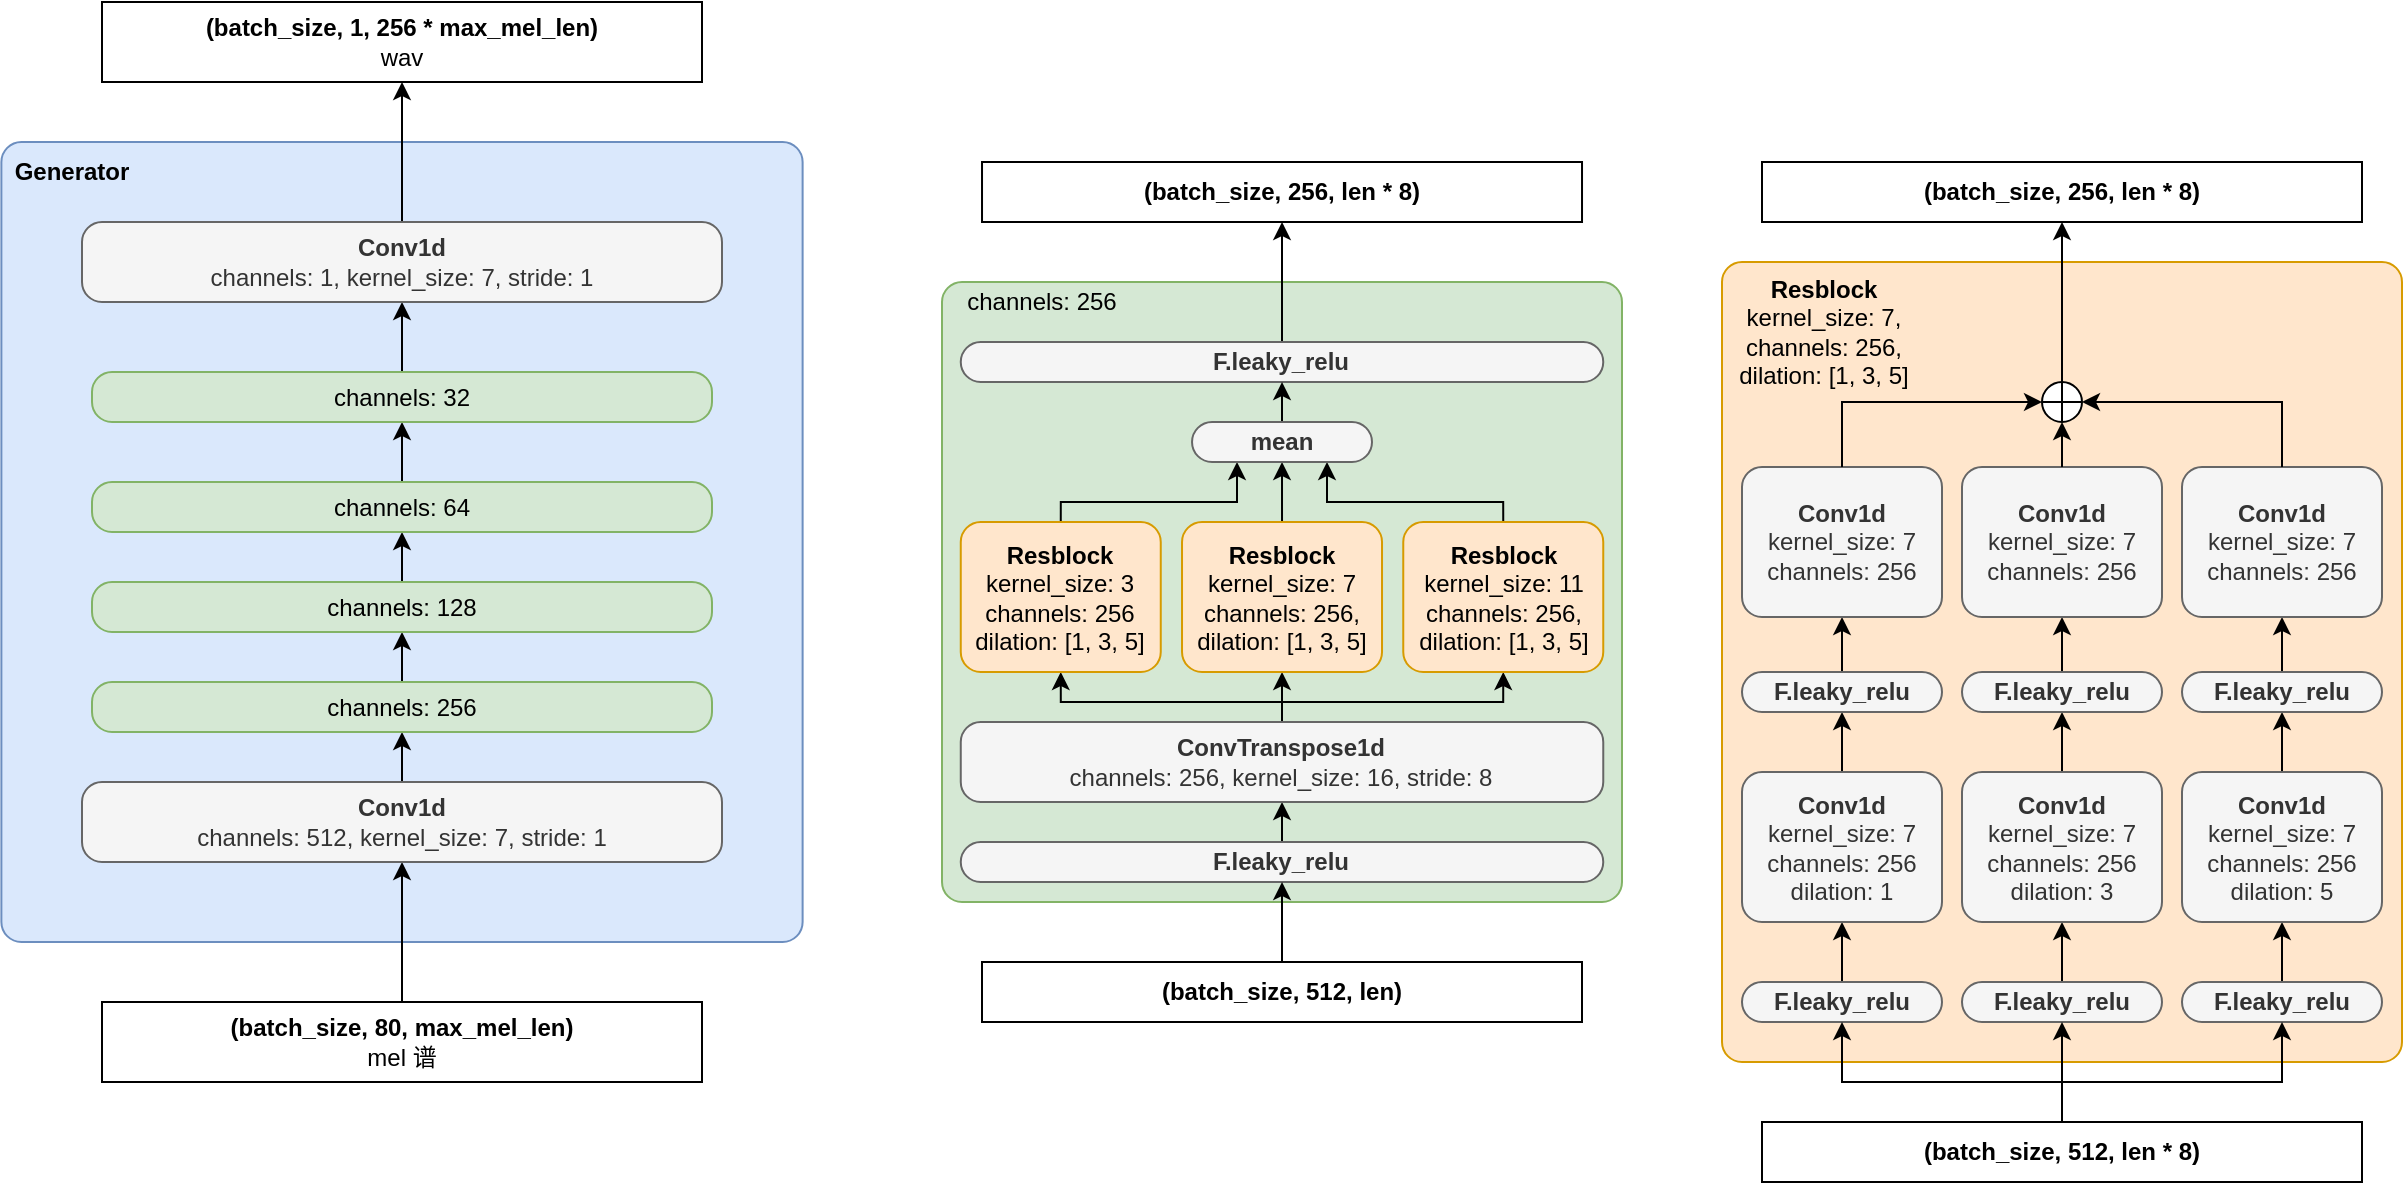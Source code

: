 <mxfile version="24.6.5" type="github">
  <diagram name="第 1 页" id="cuvwsVwukpWgb4PTMJuC">
    <mxGraphModel dx="1303" dy="669" grid="1" gridSize="10" guides="1" tooltips="1" connect="1" arrows="1" fold="1" page="1" pageScale="1" pageWidth="1000" pageHeight="1000" math="0" shadow="0">
      <root>
        <mxCell id="0" />
        <mxCell id="1" parent="0" />
        <mxCell id="YB1EWLDY21SukuN49drD-2" value="" style="rounded=1;whiteSpace=wrap;html=1;fillColor=#dae8fc;strokeColor=#6c8ebf;movable=1;resizable=1;rotatable=1;deletable=1;editable=1;locked=0;connectable=1;shape=label;double=1;arcSize=20;align=center;verticalAlign=middle;fontFamily=Helvetica;fontSize=12;absoluteArcSize=1;" vertex="1" parent="1">
          <mxGeometry x="69.69" y="150" width="400.62" height="400" as="geometry" />
        </mxCell>
        <mxCell id="YB1EWLDY21SukuN49drD-43" style="edgeStyle=orthogonalEdgeStyle;rounded=0;orthogonalLoop=1;jettySize=auto;html=1;exitX=0.5;exitY=0;exitDx=0;exitDy=0;" edge="1" parent="1" source="YB1EWLDY21SukuN49drD-1" target="YB1EWLDY21SukuN49drD-3">
          <mxGeometry relative="1" as="geometry" />
        </mxCell>
        <mxCell id="YB1EWLDY21SukuN49drD-1" value="&lt;div&gt;&lt;b style=&quot;background-color: initial;&quot;&gt;(batch_size,&amp;nbsp;&lt;/b&gt;&lt;b style=&quot;background-color: initial;&quot;&gt;80,&amp;nbsp;&lt;/b&gt;&lt;b style=&quot;background-color: initial;&quot;&gt;max_mel_len)&lt;/b&gt;&lt;br&gt;&lt;/div&gt;&lt;div&gt;mel 谱&lt;/div&gt;" style="shape=label;whiteSpace=wrap;html=1;fixedSize=1;rounded=0;" vertex="1" parent="1">
          <mxGeometry x="120" y="580" width="300" height="40" as="geometry" />
        </mxCell>
        <mxCell id="YB1EWLDY21SukuN49drD-44" style="edgeStyle=orthogonalEdgeStyle;rounded=0;orthogonalLoop=1;jettySize=auto;html=1;exitX=0.5;exitY=0;exitDx=0;exitDy=0;" edge="1" parent="1" source="YB1EWLDY21SukuN49drD-3" target="YB1EWLDY21SukuN49drD-38">
          <mxGeometry relative="1" as="geometry" />
        </mxCell>
        <mxCell id="YB1EWLDY21SukuN49drD-3" value="&lt;b&gt;Conv1d&lt;/b&gt;&lt;div&gt;channels: 512, kernel_size: 7, stride: 1&lt;/div&gt;" style="rounded=1;whiteSpace=wrap;html=1;fillColor=#f5f5f5;fontColor=#333333;strokeColor=#666666;shape=label;double=1;absoluteArcSize=1;arcSize=20;" vertex="1" parent="1">
          <mxGeometry x="110" y="470" width="320" height="40" as="geometry" />
        </mxCell>
        <mxCell id="YB1EWLDY21SukuN49drD-13" value="" style="rounded=1;whiteSpace=wrap;html=1;fillColor=#d5e8d4;strokeColor=#82b366;shape=label;double=1;absoluteArcSize=1;arcSize=20;" vertex="1" parent="1">
          <mxGeometry x="540" y="220" width="340" height="310" as="geometry" />
        </mxCell>
        <mxCell id="YB1EWLDY21SukuN49drD-22" style="edgeStyle=orthogonalEdgeStyle;rounded=0;orthogonalLoop=1;jettySize=auto;html=1;exitX=0.5;exitY=0;exitDx=0;exitDy=0;entryX=0.5;entryY=1;entryDx=0;entryDy=0;" edge="1" parent="1" source="YB1EWLDY21SukuN49drD-14" target="YB1EWLDY21SukuN49drD-15">
          <mxGeometry relative="1" as="geometry" />
        </mxCell>
        <mxCell id="YB1EWLDY21SukuN49drD-14" value="&lt;b&gt;F.leaky_relu&lt;/b&gt;" style="rounded=1;whiteSpace=wrap;html=1;fillColor=#f5f5f5;fontColor=#333333;strokeColor=#666666;shape=label;double=1;absoluteArcSize=1;arcSize=20;" vertex="1" parent="1">
          <mxGeometry x="549.38" y="500" width="321.25" height="20" as="geometry" />
        </mxCell>
        <mxCell id="YB1EWLDY21SukuN49drD-19" style="edgeStyle=orthogonalEdgeStyle;rounded=0;orthogonalLoop=1;jettySize=auto;html=1;exitX=0.5;exitY=0;exitDx=0;exitDy=0;entryX=0.5;entryY=1;entryDx=0;entryDy=0;" edge="1" parent="1" source="YB1EWLDY21SukuN49drD-15" target="YB1EWLDY21SukuN49drD-16">
          <mxGeometry relative="1" as="geometry">
            <Array as="points">
              <mxPoint x="710" y="430" />
              <mxPoint x="599" y="430" />
            </Array>
          </mxGeometry>
        </mxCell>
        <mxCell id="YB1EWLDY21SukuN49drD-20" style="edgeStyle=orthogonalEdgeStyle;rounded=0;orthogonalLoop=1;jettySize=auto;html=1;exitX=0.5;exitY=0;exitDx=0;exitDy=0;entryX=0.5;entryY=1;entryDx=0;entryDy=0;" edge="1" parent="1" source="YB1EWLDY21SukuN49drD-15" target="YB1EWLDY21SukuN49drD-17">
          <mxGeometry relative="1" as="geometry" />
        </mxCell>
        <mxCell id="YB1EWLDY21SukuN49drD-21" style="edgeStyle=orthogonalEdgeStyle;rounded=0;orthogonalLoop=1;jettySize=auto;html=1;exitX=0.5;exitY=0;exitDx=0;exitDy=0;entryX=0.5;entryY=1;entryDx=0;entryDy=0;" edge="1" parent="1" source="YB1EWLDY21SukuN49drD-15" target="YB1EWLDY21SukuN49drD-18">
          <mxGeometry relative="1" as="geometry">
            <Array as="points">
              <mxPoint x="710" y="430" />
              <mxPoint x="821" y="430" />
            </Array>
          </mxGeometry>
        </mxCell>
        <mxCell id="YB1EWLDY21SukuN49drD-15" value="&lt;b&gt;ConvTranspose1d&lt;/b&gt;&lt;div&gt;channels: 256, kernel_size: 16, stride: 8&lt;/div&gt;" style="rounded=1;whiteSpace=wrap;html=1;fillColor=#f5f5f5;fontColor=#333333;strokeColor=#666666;shape=label;double=1;absoluteArcSize=1;arcSize=20;" vertex="1" parent="1">
          <mxGeometry x="549.38" y="440" width="321.25" height="40" as="geometry" />
        </mxCell>
        <mxCell id="YB1EWLDY21SukuN49drD-35" style="edgeStyle=orthogonalEdgeStyle;rounded=0;orthogonalLoop=1;jettySize=auto;html=1;exitX=0.5;exitY=0;exitDx=0;exitDy=0;entryX=0.25;entryY=1;entryDx=0;entryDy=0;" edge="1" parent="1" source="YB1EWLDY21SukuN49drD-16" target="YB1EWLDY21SukuN49drD-30">
          <mxGeometry relative="1" as="geometry">
            <Array as="points">
              <mxPoint x="599" y="330" />
              <mxPoint x="687" y="330" />
            </Array>
          </mxGeometry>
        </mxCell>
        <mxCell id="YB1EWLDY21SukuN49drD-16" value="&lt;b&gt;Resblock&lt;/b&gt;&lt;div&gt;kernel_size: 3&lt;/div&gt;&lt;div&gt;channels: 256&lt;/div&gt;&lt;div&gt;dilation: [1, 3, 5]&lt;/div&gt;" style="rounded=1;whiteSpace=wrap;html=1;fillColor=#ffe6cc;strokeColor=#d79b00;shape=label;double=1;absoluteArcSize=1;arcSize=20;" vertex="1" parent="1">
          <mxGeometry x="549.38" y="340" width="100" height="75" as="geometry" />
        </mxCell>
        <mxCell id="YB1EWLDY21SukuN49drD-32" style="edgeStyle=orthogonalEdgeStyle;rounded=0;orthogonalLoop=1;jettySize=auto;html=1;exitX=0.5;exitY=0;exitDx=0;exitDy=0;entryX=0.5;entryY=1;entryDx=0;entryDy=0;" edge="1" parent="1" source="YB1EWLDY21SukuN49drD-17" target="YB1EWLDY21SukuN49drD-30">
          <mxGeometry relative="1" as="geometry" />
        </mxCell>
        <mxCell id="YB1EWLDY21SukuN49drD-17" value="&lt;b&gt;Resblock&lt;/b&gt;&lt;div&gt;kernel_size: 7&lt;/div&gt;&lt;div&gt;channels: 256,&lt;/div&gt;&lt;div&gt;dilation: [1, 3, 5]&lt;/div&gt;" style="rounded=1;whiteSpace=wrap;html=1;fillColor=#ffe6cc;strokeColor=#d79b00;shape=label;double=1;absoluteArcSize=1;arcSize=20;" vertex="1" parent="1">
          <mxGeometry x="660.01" y="340" width="100" height="75" as="geometry" />
        </mxCell>
        <mxCell id="YB1EWLDY21SukuN49drD-36" style="edgeStyle=orthogonalEdgeStyle;rounded=0;orthogonalLoop=1;jettySize=auto;html=1;exitX=0.5;exitY=0;exitDx=0;exitDy=0;entryX=0.75;entryY=1;entryDx=0;entryDy=0;" edge="1" parent="1" source="YB1EWLDY21SukuN49drD-18" target="YB1EWLDY21SukuN49drD-30">
          <mxGeometry relative="1" as="geometry">
            <Array as="points">
              <mxPoint x="821" y="330" />
              <mxPoint x="733" y="330" />
            </Array>
          </mxGeometry>
        </mxCell>
        <mxCell id="YB1EWLDY21SukuN49drD-18" value="&lt;b&gt;Resblock&lt;/b&gt;&lt;div&gt;kernel_size: 11&lt;/div&gt;&lt;div&gt;channels: 256,&lt;/div&gt;&lt;div&gt;dilation: [1, 3, 5]&lt;/div&gt;" style="rounded=1;whiteSpace=wrap;html=1;fillColor=#ffe6cc;strokeColor=#d79b00;shape=label;double=1;absoluteArcSize=1;arcSize=20;" vertex="1" parent="1">
          <mxGeometry x="770.63" y="340" width="100" height="75" as="geometry" />
        </mxCell>
        <mxCell id="YB1EWLDY21SukuN49drD-53" style="edgeStyle=orthogonalEdgeStyle;rounded=0;orthogonalLoop=1;jettySize=auto;html=1;exitX=0.5;exitY=0;exitDx=0;exitDy=0;entryX=0.5;entryY=1;entryDx=0;entryDy=0;" edge="1" parent="1" source="YB1EWLDY21SukuN49drD-23" target="YB1EWLDY21SukuN49drD-52">
          <mxGeometry relative="1" as="geometry" />
        </mxCell>
        <mxCell id="YB1EWLDY21SukuN49drD-23" value="&lt;b&gt;F.leaky_relu&lt;/b&gt;" style="rounded=1;whiteSpace=wrap;html=1;fillColor=#f5f5f5;fontColor=#333333;strokeColor=#666666;shape=label;double=1;absoluteArcSize=1;arcSize=20;" vertex="1" parent="1">
          <mxGeometry x="549.38" y="250" width="321.25" height="20" as="geometry" />
        </mxCell>
        <mxCell id="YB1EWLDY21SukuN49drD-34" style="edgeStyle=orthogonalEdgeStyle;rounded=0;orthogonalLoop=1;jettySize=auto;html=1;exitX=0.5;exitY=0;exitDx=0;exitDy=0;entryX=0.5;entryY=1;entryDx=0;entryDy=0;" edge="1" parent="1" source="YB1EWLDY21SukuN49drD-30" target="YB1EWLDY21SukuN49drD-23">
          <mxGeometry relative="1" as="geometry" />
        </mxCell>
        <mxCell id="YB1EWLDY21SukuN49drD-30" value="&lt;b&gt;mean&lt;/b&gt;" style="rounded=1;whiteSpace=wrap;html=1;fillColor=#f5f5f5;fontColor=#333333;strokeColor=#666666;shape=label;double=1;absoluteArcSize=1;arcSize=20;" vertex="1" parent="1">
          <mxGeometry x="665.01" y="290" width="89.99" height="20" as="geometry" />
        </mxCell>
        <mxCell id="YB1EWLDY21SukuN49drD-37" value="channels: 256" style="text;html=1;align=center;verticalAlign=middle;whiteSpace=wrap;rounded=0;" vertex="1" parent="1">
          <mxGeometry x="540" y="220" width="100" height="20" as="geometry" />
        </mxCell>
        <mxCell id="YB1EWLDY21SukuN49drD-45" style="edgeStyle=orthogonalEdgeStyle;rounded=0;orthogonalLoop=1;jettySize=auto;html=1;exitX=0.5;exitY=0;exitDx=0;exitDy=0;" edge="1" parent="1" source="YB1EWLDY21SukuN49drD-38" target="YB1EWLDY21SukuN49drD-39">
          <mxGeometry relative="1" as="geometry" />
        </mxCell>
        <mxCell id="YB1EWLDY21SukuN49drD-38" value="channels: 256" style="rounded=1;whiteSpace=wrap;html=1;fillColor=#d5e8d4;strokeColor=#82b366;shape=label;double=1;absoluteArcSize=1;arcSize=20;" vertex="1" parent="1">
          <mxGeometry x="115" y="420" width="310" height="25" as="geometry" />
        </mxCell>
        <mxCell id="YB1EWLDY21SukuN49drD-46" style="edgeStyle=orthogonalEdgeStyle;rounded=0;orthogonalLoop=1;jettySize=auto;html=1;exitX=0.5;exitY=0;exitDx=0;exitDy=0;entryX=0.5;entryY=1;entryDx=0;entryDy=0;" edge="1" parent="1" source="YB1EWLDY21SukuN49drD-39" target="YB1EWLDY21SukuN49drD-40">
          <mxGeometry relative="1" as="geometry" />
        </mxCell>
        <mxCell id="YB1EWLDY21SukuN49drD-39" value="channels: 128" style="rounded=1;whiteSpace=wrap;html=1;fillColor=#d5e8d4;strokeColor=#82b366;shape=label;double=1;absoluteArcSize=1;arcSize=20;" vertex="1" parent="1">
          <mxGeometry x="115" y="370" width="310" height="25" as="geometry" />
        </mxCell>
        <mxCell id="YB1EWLDY21SukuN49drD-47" style="edgeStyle=orthogonalEdgeStyle;rounded=0;orthogonalLoop=1;jettySize=auto;html=1;exitX=0.5;exitY=0;exitDx=0;exitDy=0;entryX=0.5;entryY=1;entryDx=0;entryDy=0;" edge="1" parent="1" source="YB1EWLDY21SukuN49drD-40" target="YB1EWLDY21SukuN49drD-41">
          <mxGeometry relative="1" as="geometry" />
        </mxCell>
        <mxCell id="YB1EWLDY21SukuN49drD-40" value="channels: 64" style="rounded=1;whiteSpace=wrap;html=1;fillColor=#d5e8d4;strokeColor=#82b366;shape=label;double=1;absoluteArcSize=1;arcSize=20;" vertex="1" parent="1">
          <mxGeometry x="115" y="320" width="310" height="25" as="geometry" />
        </mxCell>
        <mxCell id="YB1EWLDY21SukuN49drD-48" style="edgeStyle=orthogonalEdgeStyle;rounded=0;orthogonalLoop=1;jettySize=auto;html=1;exitX=0.5;exitY=0;exitDx=0;exitDy=0;entryX=0.5;entryY=1;entryDx=0;entryDy=0;" edge="1" parent="1" source="YB1EWLDY21SukuN49drD-41" target="YB1EWLDY21SukuN49drD-42">
          <mxGeometry relative="1" as="geometry" />
        </mxCell>
        <mxCell id="YB1EWLDY21SukuN49drD-41" value="channels: 32" style="rounded=1;whiteSpace=wrap;html=1;fillColor=#d5e8d4;strokeColor=#82b366;shape=label;double=1;absoluteArcSize=1;arcSize=20;" vertex="1" parent="1">
          <mxGeometry x="115" y="265" width="310" height="25" as="geometry" />
        </mxCell>
        <mxCell id="YB1EWLDY21SukuN49drD-95" style="edgeStyle=orthogonalEdgeStyle;rounded=0;orthogonalLoop=1;jettySize=auto;html=1;exitX=0.5;exitY=0;exitDx=0;exitDy=0;entryX=0.5;entryY=1;entryDx=0;entryDy=0;" edge="1" parent="1" source="YB1EWLDY21SukuN49drD-42" target="YB1EWLDY21SukuN49drD-94">
          <mxGeometry relative="1" as="geometry" />
        </mxCell>
        <mxCell id="YB1EWLDY21SukuN49drD-42" value="&lt;b&gt;Conv1d&lt;/b&gt;&lt;div&gt;channels: 1, kernel_size: 7, stride: 1&lt;/div&gt;" style="rounded=1;whiteSpace=wrap;html=1;fillColor=#f5f5f5;fontColor=#333333;strokeColor=#666666;shape=label;double=1;absoluteArcSize=1;arcSize=20;" vertex="1" parent="1">
          <mxGeometry x="110" y="190" width="320" height="40" as="geometry" />
        </mxCell>
        <mxCell id="YB1EWLDY21SukuN49drD-50" style="edgeStyle=orthogonalEdgeStyle;rounded=0;orthogonalLoop=1;jettySize=auto;html=1;exitX=0.5;exitY=0;exitDx=0;exitDy=0;entryX=0.5;entryY=1;entryDx=0;entryDy=0;" edge="1" parent="1" source="YB1EWLDY21SukuN49drD-49" target="YB1EWLDY21SukuN49drD-14">
          <mxGeometry relative="1" as="geometry" />
        </mxCell>
        <mxCell id="YB1EWLDY21SukuN49drD-49" value="&lt;b style=&quot;background-color: initial;&quot;&gt;(batch_size, 512&lt;/b&gt;&lt;b style=&quot;background-color: initial;&quot;&gt;,&amp;nbsp;&lt;/b&gt;&lt;b style=&quot;background-color: initial;&quot;&gt;len)&lt;/b&gt;" style="shape=label;whiteSpace=wrap;html=1;fixedSize=1;rounded=0;" vertex="1" parent="1">
          <mxGeometry x="560" y="560" width="300" height="30" as="geometry" />
        </mxCell>
        <mxCell id="YB1EWLDY21SukuN49drD-51" value="&lt;b&gt;Generator&lt;/b&gt;" style="text;html=1;align=center;verticalAlign=middle;whiteSpace=wrap;rounded=0;" vertex="1" parent="1">
          <mxGeometry x="74.69" y="150" width="60" height="30" as="geometry" />
        </mxCell>
        <mxCell id="YB1EWLDY21SukuN49drD-52" value="&lt;b style=&quot;background-color: initial;&quot;&gt;(batch_size, 256&lt;/b&gt;&lt;b style=&quot;background-color: initial;&quot;&gt;,&amp;nbsp;&lt;/b&gt;&lt;b style=&quot;background-color: initial;&quot;&gt;len * 8)&lt;/b&gt;" style="shape=label;whiteSpace=wrap;html=1;fixedSize=1;rounded=0;" vertex="1" parent="1">
          <mxGeometry x="560.01" y="160" width="300" height="30" as="geometry" />
        </mxCell>
        <mxCell id="YB1EWLDY21SukuN49drD-54" value="" style="rounded=1;whiteSpace=wrap;html=1;fillColor=#ffe6cc;strokeColor=#d79b00;shape=label;double=1;absoluteArcSize=1;arcSize=20;" vertex="1" parent="1">
          <mxGeometry x="930" y="210" width="340" height="400" as="geometry" />
        </mxCell>
        <mxCell id="YB1EWLDY21SukuN49drD-55" value="&lt;b&gt;Resblock&lt;/b&gt;&lt;div&gt;kernel_size: 7,&lt;/div&gt;&lt;div&gt;channels: 256,&lt;/div&gt;&lt;div&gt;dilation: [1, 3, 5]&lt;/div&gt;" style="text;html=1;align=center;verticalAlign=middle;whiteSpace=wrap;rounded=0;" vertex="1" parent="1">
          <mxGeometry x="870.63" y="190" width="220" height="110" as="geometry" />
        </mxCell>
        <mxCell id="YB1EWLDY21SukuN49drD-62" style="edgeStyle=orthogonalEdgeStyle;rounded=0;orthogonalLoop=1;jettySize=auto;html=1;exitX=0.5;exitY=0;exitDx=0;exitDy=0;entryX=0.5;entryY=1;entryDx=0;entryDy=0;" edge="1" parent="1" source="YB1EWLDY21SukuN49drD-56" target="YB1EWLDY21SukuN49drD-57">
          <mxGeometry relative="1" as="geometry" />
        </mxCell>
        <mxCell id="YB1EWLDY21SukuN49drD-56" value="&lt;b&gt;F.leaky_relu&lt;/b&gt;" style="rounded=1;whiteSpace=wrap;html=1;fillColor=#f5f5f5;fontColor=#333333;strokeColor=#666666;shape=label;double=1;absoluteArcSize=1;arcSize=20;" vertex="1" parent="1">
          <mxGeometry x="940" y="570" width="100" height="20" as="geometry" />
        </mxCell>
        <mxCell id="YB1EWLDY21SukuN49drD-63" style="edgeStyle=orthogonalEdgeStyle;rounded=0;orthogonalLoop=1;jettySize=auto;html=1;exitX=0.5;exitY=0;exitDx=0;exitDy=0;entryX=0.5;entryY=1;entryDx=0;entryDy=0;" edge="1" parent="1" source="YB1EWLDY21SukuN49drD-57" target="YB1EWLDY21SukuN49drD-58">
          <mxGeometry relative="1" as="geometry" />
        </mxCell>
        <mxCell id="YB1EWLDY21SukuN49drD-57" value="&lt;b&gt;Conv1d&lt;/b&gt;&lt;div style=&quot;text-align: center;&quot;&gt;&lt;span style=&quot;text-align: start; background-color: initial;&quot;&gt;kernel_size: 7&lt;/span&gt;&lt;/div&gt;&lt;div style=&quot;text-align: center;&quot;&gt;&lt;span style=&quot;background-color: initial; text-align: start;&quot;&gt;channels: 256&lt;/span&gt;&lt;/div&gt;&lt;div style=&quot;text-align: center;&quot;&gt;&lt;span style=&quot;background-color: initial; text-align: start;&quot;&gt;dilation: 1&lt;/span&gt;&lt;span style=&quot;background-color: initial; color: rgba(0, 0, 0, 0); font-family: monospace; font-size: 0px; text-align: start; text-wrap: nowrap;&quot;&gt;dich%3CmxGraphModel%3E%3Croot%3E%3CmxCell%20id%3D%220%22%2F%3E%3CmxCell%20id%3D%221%22%20parent%3D%220%22%2F%3E%3CmxCell%20id%3D%222%22%20value%3D%22%26lt%3Bb%26gt%3BResblock%26lt%3B%2Fb%26gt%3B%26lt%3Bdiv%26gt%3Bkernel_size%3A%207%26lt%3B%2Fdiv%26gt%3B%26lt%3Bdiv%26gt%3Bchannels%3A%20256%2C%26lt%3B%2Fdiv%26gt%3B%26lt%3Bdiv%26gt%3Bdilation%3A%20%5B1%2C%203%2C%205%5D%26lt%3B%2Fdiv%26gt%3B%22%20style%3D%22rounded%3D1%3BwhiteSpace%3Dwrap%3Bhtml%3D1%3BfillColor%3D%23ffe6cc%3BstrokeColor%3D%23d79b00%3Bshape%3Dlabel%3Bdouble%3D1%3BabsoluteArcSize%3D1%3BarcSize%3D20%3B%22%20vertex%3D%221%22%20parent%3D%221%22%3E%3CmxGeometry%20x%3D%22660.01%22%20y%3D%22340%22%20width%3D%22100%22%20height%3D%2275%22%20as%3D%22geometry%22%2F%3E%3C%2FmxCell%3E%3C%2Froot%3E%3C%2FmxGraphModel%3Ekernel&lt;/span&gt;&lt;/div&gt;" style="rounded=1;whiteSpace=wrap;html=1;fillColor=#f5f5f5;strokeColor=#666666;shape=label;double=1;absoluteArcSize=1;arcSize=20;fontColor=#333333;" vertex="1" parent="1">
          <mxGeometry x="940" y="465" width="100" height="75" as="geometry" />
        </mxCell>
        <mxCell id="YB1EWLDY21SukuN49drD-64" style="edgeStyle=orthogonalEdgeStyle;rounded=0;orthogonalLoop=1;jettySize=auto;html=1;exitX=0.5;exitY=0;exitDx=0;exitDy=0;entryX=0.5;entryY=1;entryDx=0;entryDy=0;" edge="1" parent="1" source="YB1EWLDY21SukuN49drD-58" target="YB1EWLDY21SukuN49drD-61">
          <mxGeometry relative="1" as="geometry" />
        </mxCell>
        <mxCell id="YB1EWLDY21SukuN49drD-58" value="&lt;b&gt;F.leaky_relu&lt;/b&gt;" style="rounded=1;whiteSpace=wrap;html=1;fillColor=#f5f5f5;fontColor=#333333;strokeColor=#666666;shape=label;double=1;absoluteArcSize=1;arcSize=20;" vertex="1" parent="1">
          <mxGeometry x="940" y="415" width="100" height="20" as="geometry" />
        </mxCell>
        <mxCell id="YB1EWLDY21SukuN49drD-61" value="&lt;b&gt;Conv1d&lt;/b&gt;&lt;div style=&quot;text-align: center;&quot;&gt;&lt;span style=&quot;text-align: start; background-color: initial;&quot;&gt;kernel_size: 7&lt;/span&gt;&lt;/div&gt;&lt;div style=&quot;text-align: center;&quot;&gt;&lt;span style=&quot;background-color: initial; text-align: start;&quot;&gt;channels: 256&lt;/span&gt;&lt;span style=&quot;background-color: initial; color: rgba(0, 0, 0, 0); font-family: monospace; font-size: 0px; text-align: start; text-wrap: nowrap;&quot;&gt;dich%3CmxGraphModel%3E%3Croot%3E%3CmxCell%20id%3D%220%22%2F%3E%3CmxCell%20id%3D%221%22%20parent%3D%220%22%2F%3E%3CmxCell%20id%3D%222%22%20value%3D%22%26lt%3Bb%26gt%3BResblock%26lt%3B%2Fb%26gt%3B%26lt%3Bdiv%26gt%3Bkernel_size%3A%207%26lt%3B%2Fdiv%26gt%3B%26lt%3Bdiv%26gt%3Bchannels%3A%20256%2C%26lt%3B%2Fdiv%26gt%3B%26lt%3Bdiv%26gt%3Bdilation%3A%20%5B1%2C%203%2C%205%5D%26lt%3B%2Fdiv%26gt%3B%22%20style%3D%22rounded%3D1%3BwhiteSpace%3Dwrap%3Bhtml%3D1%3BfillColor%3D%23ffe6cc%3BstrokeColor%3D%23d79b00%3Bshape%3Dlabel%3Bdouble%3D1%3BabsoluteArcSize%3D1%3BarcSize%3D20%3B%22%20vertex%3D%221%22%20parent%3D%221%22%3E%3CmxGeometry%20x%3D%22660.01%22%20y%3D%22340%22%20width%3D%22100%22%20height%3D%2275%22%20as%3D%22geometry%22%2F%3E%3C%2FmxCell%3E%3C%2Froot%3E%3C%2FmxGraphModel%3Ekernel&lt;/span&gt;&lt;/div&gt;" style="rounded=1;whiteSpace=wrap;html=1;fillColor=#f5f5f5;strokeColor=#666666;shape=label;double=1;absoluteArcSize=1;arcSize=20;fontColor=#333333;" vertex="1" parent="1">
          <mxGeometry x="940" y="312.5" width="100" height="75" as="geometry" />
        </mxCell>
        <mxCell id="YB1EWLDY21SukuN49drD-65" style="edgeStyle=orthogonalEdgeStyle;rounded=0;orthogonalLoop=1;jettySize=auto;html=1;exitX=0.5;exitY=0;exitDx=0;exitDy=0;entryX=0.5;entryY=1;entryDx=0;entryDy=0;" edge="1" parent="1" source="YB1EWLDY21SukuN49drD-66" target="YB1EWLDY21SukuN49drD-68">
          <mxGeometry relative="1" as="geometry" />
        </mxCell>
        <mxCell id="YB1EWLDY21SukuN49drD-66" value="&lt;b&gt;F.leaky_relu&lt;/b&gt;" style="rounded=1;whiteSpace=wrap;html=1;fillColor=#f5f5f5;fontColor=#333333;strokeColor=#666666;shape=label;double=1;absoluteArcSize=1;arcSize=20;" vertex="1" parent="1">
          <mxGeometry x="1050" y="570" width="100" height="20" as="geometry" />
        </mxCell>
        <mxCell id="YB1EWLDY21SukuN49drD-67" style="edgeStyle=orthogonalEdgeStyle;rounded=0;orthogonalLoop=1;jettySize=auto;html=1;exitX=0.5;exitY=0;exitDx=0;exitDy=0;entryX=0.5;entryY=1;entryDx=0;entryDy=0;" edge="1" parent="1" source="YB1EWLDY21SukuN49drD-68" target="YB1EWLDY21SukuN49drD-70">
          <mxGeometry relative="1" as="geometry" />
        </mxCell>
        <mxCell id="YB1EWLDY21SukuN49drD-68" value="&lt;b&gt;Conv1d&lt;/b&gt;&lt;div style=&quot;text-align: center;&quot;&gt;&lt;span style=&quot;text-align: start; background-color: initial;&quot;&gt;kernel_size: 7&lt;/span&gt;&lt;/div&gt;&lt;div style=&quot;text-align: center;&quot;&gt;&lt;span style=&quot;background-color: initial; text-align: start;&quot;&gt;channels: 256&lt;/span&gt;&lt;/div&gt;&lt;div style=&quot;text-align: center;&quot;&gt;&lt;span style=&quot;background-color: initial; text-align: start;&quot;&gt;dilation: 3&lt;/span&gt;&lt;span style=&quot;background-color: initial; color: rgba(0, 0, 0, 0); font-family: monospace; font-size: 0px; text-align: start; text-wrap: nowrap;&quot;&gt;dich%3CmxGraphModel%3E%3Croot%3E%3CmxCell%20id%3D%220%22%2F%3E%3CmxCell%20id%3D%221%22%20parent%3D%220%22%2F%3E%3CmxCell%20id%3D%222%22%20value%3D%22%26lt%3Bb%26gt%3BResblock%26lt%3B%2Fb%26gt%3B%26lt%3Bdiv%26gt%3Bkernel_size%3A%207%26lt%3B%2Fdiv%26gt%3B%26lt%3Bdiv%26gt%3Bchannels%3A%20256%2C%26lt%3B%2Fdiv%26gt%3B%26lt%3Bdiv%26gt%3Bdilation%3A%20%5B1%2C%203%2C%205%5D%26lt%3B%2Fdiv%26gt%3B%22%20style%3D%22rounded%3D1%3BwhiteSpace%3Dwrap%3Bhtml%3D1%3BfillColor%3D%23ffe6cc%3BstrokeColor%3D%23d79b00%3Bshape%3Dlabel%3Bdouble%3D1%3BabsoluteArcSize%3D1%3BarcSize%3D20%3B%22%20vertex%3D%221%22%20parent%3D%221%22%3E%3CmxGeometry%20x%3D%22660.01%22%20y%3D%22340%22%20width%3D%22100%22%20height%3D%2275%22%20as%3D%22geometry%22%2F%3E%3C%2FmxCell%3E%3C%2Froot%3E%3C%2FmxGraphModel%3Ekernel&lt;/span&gt;&lt;/div&gt;" style="rounded=1;whiteSpace=wrap;html=1;fillColor=#f5f5f5;strokeColor=#666666;shape=label;double=1;absoluteArcSize=1;arcSize=20;fontColor=#333333;" vertex="1" parent="1">
          <mxGeometry x="1050" y="465" width="100" height="75" as="geometry" />
        </mxCell>
        <mxCell id="YB1EWLDY21SukuN49drD-69" style="edgeStyle=orthogonalEdgeStyle;rounded=0;orthogonalLoop=1;jettySize=auto;html=1;exitX=0.5;exitY=0;exitDx=0;exitDy=0;entryX=0.5;entryY=1;entryDx=0;entryDy=0;" edge="1" parent="1" source="YB1EWLDY21SukuN49drD-70" target="YB1EWLDY21SukuN49drD-71">
          <mxGeometry relative="1" as="geometry" />
        </mxCell>
        <mxCell id="YB1EWLDY21SukuN49drD-70" value="&lt;b&gt;F.leaky_relu&lt;/b&gt;" style="rounded=1;whiteSpace=wrap;html=1;fillColor=#f5f5f5;fontColor=#333333;strokeColor=#666666;shape=label;double=1;absoluteArcSize=1;arcSize=20;" vertex="1" parent="1">
          <mxGeometry x="1050" y="415" width="100" height="20" as="geometry" />
        </mxCell>
        <mxCell id="YB1EWLDY21SukuN49drD-71" value="&lt;b&gt;Conv1d&lt;/b&gt;&lt;div style=&quot;text-align: center;&quot;&gt;&lt;span style=&quot;text-align: start; background-color: initial;&quot;&gt;kernel_size: 7&lt;/span&gt;&lt;/div&gt;&lt;div style=&quot;text-align: center;&quot;&gt;&lt;span style=&quot;background-color: initial; text-align: start;&quot;&gt;channels: 256&lt;/span&gt;&lt;span style=&quot;background-color: initial; color: rgba(0, 0, 0, 0); font-family: monospace; font-size: 0px; text-align: start; text-wrap: nowrap;&quot;&gt;dich%3CmxGraphModel%3E%3Croot%3E%3CmxCell%20id%3D%220%22%2F%3E%3CmxCell%20id%3D%221%22%20parent%3D%220%22%2F%3E%3CmxCell%20id%3D%222%22%20value%3D%22%26lt%3Bb%26gt%3BResblock%26lt%3B%2Fb%26gt%3B%26lt%3Bdiv%26gt%3Bkernel_size%3A%207%26lt%3B%2Fdiv%26gt%3B%26lt%3Bdiv%26gt%3Bchannels%3A%20256%2C%26lt%3B%2Fdiv%26gt%3B%26lt%3Bdiv%26gt%3Bdilation%3A%20%5B1%2C%203%2C%205%5D%26lt%3B%2Fdiv%26gt%3B%22%20style%3D%22rounded%3D1%3BwhiteSpace%3Dwrap%3Bhtml%3D1%3BfillColor%3D%23ffe6cc%3BstrokeColor%3D%23d79b00%3Bshape%3Dlabel%3Bdouble%3D1%3BabsoluteArcSize%3D1%3BarcSize%3D20%3B%22%20vertex%3D%221%22%20parent%3D%221%22%3E%3CmxGeometry%20x%3D%22660.01%22%20y%3D%22340%22%20width%3D%22100%22%20height%3D%2275%22%20as%3D%22geometry%22%2F%3E%3C%2FmxCell%3E%3C%2Froot%3E%3C%2FmxGraphModel%3Ekernel&lt;/span&gt;&lt;/div&gt;" style="rounded=1;whiteSpace=wrap;html=1;fillColor=#f5f5f5;strokeColor=#666666;shape=label;double=1;absoluteArcSize=1;arcSize=20;fontColor=#333333;" vertex="1" parent="1">
          <mxGeometry x="1050" y="312.5" width="100" height="75" as="geometry" />
        </mxCell>
        <mxCell id="YB1EWLDY21SukuN49drD-72" style="edgeStyle=orthogonalEdgeStyle;rounded=0;orthogonalLoop=1;jettySize=auto;html=1;exitX=0.5;exitY=0;exitDx=0;exitDy=0;entryX=0.5;entryY=1;entryDx=0;entryDy=0;" edge="1" parent="1" source="YB1EWLDY21SukuN49drD-73" target="YB1EWLDY21SukuN49drD-75">
          <mxGeometry relative="1" as="geometry" />
        </mxCell>
        <mxCell id="YB1EWLDY21SukuN49drD-73" value="&lt;b&gt;F.leaky_relu&lt;/b&gt;" style="rounded=1;whiteSpace=wrap;html=1;fillColor=#f5f5f5;fontColor=#333333;strokeColor=#666666;shape=label;double=1;absoluteArcSize=1;arcSize=20;" vertex="1" parent="1">
          <mxGeometry x="1160" y="570" width="100" height="20" as="geometry" />
        </mxCell>
        <mxCell id="YB1EWLDY21SukuN49drD-74" style="edgeStyle=orthogonalEdgeStyle;rounded=0;orthogonalLoop=1;jettySize=auto;html=1;exitX=0.5;exitY=0;exitDx=0;exitDy=0;entryX=0.5;entryY=1;entryDx=0;entryDy=0;" edge="1" parent="1" source="YB1EWLDY21SukuN49drD-75" target="YB1EWLDY21SukuN49drD-77">
          <mxGeometry relative="1" as="geometry" />
        </mxCell>
        <mxCell id="YB1EWLDY21SukuN49drD-75" value="&lt;b&gt;Conv1d&lt;/b&gt;&lt;div style=&quot;text-align: center;&quot;&gt;&lt;span style=&quot;text-align: start; background-color: initial;&quot;&gt;kernel_size: 7&lt;/span&gt;&lt;/div&gt;&lt;div style=&quot;text-align: center;&quot;&gt;&lt;span style=&quot;background-color: initial; text-align: start;&quot;&gt;channels: 256&lt;/span&gt;&lt;/div&gt;&lt;div style=&quot;text-align: center;&quot;&gt;&lt;span style=&quot;background-color: initial; text-align: start;&quot;&gt;dilation: 5&lt;/span&gt;&lt;span style=&quot;background-color: initial; color: rgba(0, 0, 0, 0); font-family: monospace; font-size: 0px; text-align: start; text-wrap: nowrap;&quot;&gt;dich%3CmxGraphModel%3E%3Croot%3E%3CmxCell%20id%3D%220%22%2F%3E%3CmxCell%20id%3D%221%22%20parent%3D%220%22%2F%3E%3CmxCell%20id%3D%222%22%20value%3D%22%26lt%3Bb%26gt%3BResblock%26lt%3B%2Fb%26gt%3B%26lt%3Bdiv%26gt%3Bkernel_size%3A%207%26lt%3B%2Fdiv%26gt%3B%26lt%3Bdiv%26gt%3Bchannels%3A%20256%2C%26lt%3B%2Fdiv%26gt%3B%26lt%3Bdiv%26gt%3Bdilation%3A%20%5B1%2C%203%2C%205%5D%26lt%3B%2Fdiv%26gt%3B%22%20style%3D%22rounded%3D1%3BwhiteSpace%3Dwrap%3Bhtml%3D1%3BfillColor%3D%23ffe6cc%3BstrokeColor%3D%23d79b00%3Bshape%3Dlabel%3Bdouble%3D1%3BabsoluteArcSize%3D1%3BarcSize%3D20%3B%22%20vertex%3D%221%22%20parent%3D%221%22%3E%3CmxGeometry%20x%3D%22660.01%22%20y%3D%22340%22%20width%3D%22100%22%20height%3D%2275%22%20as%3D%22geometry%22%2F%3E%3C%2FmxCell%3E%3C%2Froot%3E%3C%2FmxGraphModel%3Ekernel&lt;/span&gt;&lt;/div&gt;" style="rounded=1;whiteSpace=wrap;html=1;fillColor=#f5f5f5;strokeColor=#666666;shape=label;double=1;absoluteArcSize=1;arcSize=20;fontColor=#333333;" vertex="1" parent="1">
          <mxGeometry x="1160" y="465" width="100" height="75" as="geometry" />
        </mxCell>
        <mxCell id="YB1EWLDY21SukuN49drD-76" style="edgeStyle=orthogonalEdgeStyle;rounded=0;orthogonalLoop=1;jettySize=auto;html=1;exitX=0.5;exitY=0;exitDx=0;exitDy=0;entryX=0.5;entryY=1;entryDx=0;entryDy=0;" edge="1" parent="1" source="YB1EWLDY21SukuN49drD-77" target="YB1EWLDY21SukuN49drD-78">
          <mxGeometry relative="1" as="geometry" />
        </mxCell>
        <mxCell id="YB1EWLDY21SukuN49drD-77" value="&lt;b&gt;F.leaky_relu&lt;/b&gt;" style="rounded=1;whiteSpace=wrap;html=1;fillColor=#f5f5f5;fontColor=#333333;strokeColor=#666666;shape=label;double=1;absoluteArcSize=1;arcSize=20;" vertex="1" parent="1">
          <mxGeometry x="1160" y="415" width="100" height="20" as="geometry" />
        </mxCell>
        <mxCell id="YB1EWLDY21SukuN49drD-78" value="&lt;b&gt;Conv1d&lt;/b&gt;&lt;div style=&quot;text-align: center;&quot;&gt;&lt;span style=&quot;text-align: start; background-color: initial;&quot;&gt;kernel_size: 7&lt;/span&gt;&lt;/div&gt;&lt;div style=&quot;text-align: center;&quot;&gt;&lt;span style=&quot;background-color: initial; text-align: start;&quot;&gt;channels: 256&lt;/span&gt;&lt;span style=&quot;background-color: initial; color: rgba(0, 0, 0, 0); font-family: monospace; font-size: 0px; text-align: start; text-wrap: nowrap;&quot;&gt;dich%3CmxGraphModel%3E%3Croot%3E%3CmxCell%20id%3D%220%22%2F%3E%3CmxCell%20id%3D%221%22%20parent%3D%220%22%2F%3E%3CmxCell%20id%3D%222%22%20value%3D%22%26lt%3Bb%26gt%3BResblock%26lt%3B%2Fb%26gt%3B%26lt%3Bdiv%26gt%3Bkernel_size%3A%207%26lt%3B%2Fdiv%26gt%3B%26lt%3Bdiv%26gt%3Bchannels%3A%20256%2C%26lt%3B%2Fdiv%26gt%3B%26lt%3Bdiv%26gt%3Bdilation%3A%20%5B1%2C%203%2C%205%5D%26lt%3B%2Fdiv%26gt%3B%22%20style%3D%22rounded%3D1%3BwhiteSpace%3Dwrap%3Bhtml%3D1%3BfillColor%3D%23ffe6cc%3BstrokeColor%3D%23d79b00%3Bshape%3Dlabel%3Bdouble%3D1%3BabsoluteArcSize%3D1%3BarcSize%3D20%3B%22%20vertex%3D%221%22%20parent%3D%221%22%3E%3CmxGeometry%20x%3D%22660.01%22%20y%3D%22340%22%20width%3D%22100%22%20height%3D%2275%22%20as%3D%22geometry%22%2F%3E%3C%2FmxCell%3E%3C%2Froot%3E%3C%2FmxGraphModel%3Ekernel&lt;/span&gt;&lt;/div&gt;" style="rounded=1;whiteSpace=wrap;html=1;fillColor=#f5f5f5;strokeColor=#666666;shape=label;double=1;absoluteArcSize=1;arcSize=20;fontColor=#333333;" vertex="1" parent="1">
          <mxGeometry x="1160" y="312.5" width="100" height="75" as="geometry" />
        </mxCell>
        <mxCell id="YB1EWLDY21SukuN49drD-80" style="edgeStyle=orthogonalEdgeStyle;rounded=0;orthogonalLoop=1;jettySize=auto;html=1;exitX=0.5;exitY=0;exitDx=0;exitDy=0;entryX=0.5;entryY=1;entryDx=0;entryDy=0;" edge="1" parent="1" source="YB1EWLDY21SukuN49drD-79" target="YB1EWLDY21SukuN49drD-56">
          <mxGeometry relative="1" as="geometry">
            <Array as="points">
              <mxPoint x="1100" y="620" />
              <mxPoint x="990" y="620" />
            </Array>
          </mxGeometry>
        </mxCell>
        <mxCell id="YB1EWLDY21SukuN49drD-81" style="edgeStyle=orthogonalEdgeStyle;rounded=0;orthogonalLoop=1;jettySize=auto;html=1;exitX=0.5;exitY=0;exitDx=0;exitDy=0;entryX=0.5;entryY=1;entryDx=0;entryDy=0;" edge="1" parent="1" source="YB1EWLDY21SukuN49drD-79" target="YB1EWLDY21SukuN49drD-66">
          <mxGeometry relative="1" as="geometry" />
        </mxCell>
        <mxCell id="YB1EWLDY21SukuN49drD-82" style="edgeStyle=orthogonalEdgeStyle;rounded=0;orthogonalLoop=1;jettySize=auto;html=1;exitX=0.5;exitY=0;exitDx=0;exitDy=0;entryX=0.5;entryY=1;entryDx=0;entryDy=0;" edge="1" parent="1" source="YB1EWLDY21SukuN49drD-79" target="YB1EWLDY21SukuN49drD-73">
          <mxGeometry relative="1" as="geometry">
            <Array as="points">
              <mxPoint x="1100" y="620" />
              <mxPoint x="1210" y="620" />
            </Array>
          </mxGeometry>
        </mxCell>
        <mxCell id="YB1EWLDY21SukuN49drD-79" value="&lt;b style=&quot;background-color: initial;&quot;&gt;(batch_size, 512&lt;/b&gt;&lt;b style=&quot;background-color: initial;&quot;&gt;,&amp;nbsp;&lt;/b&gt;&lt;b style=&quot;background-color: initial;&quot;&gt;len * 8)&lt;/b&gt;" style="shape=label;whiteSpace=wrap;html=1;fixedSize=1;rounded=0;" vertex="1" parent="1">
          <mxGeometry x="950" y="640" width="300" height="30" as="geometry" />
        </mxCell>
        <mxCell id="YB1EWLDY21SukuN49drD-83" value="&lt;b style=&quot;background-color: initial;&quot;&gt;(batch_size, 256&lt;/b&gt;&lt;b style=&quot;background-color: initial;&quot;&gt;,&amp;nbsp;&lt;/b&gt;&lt;b style=&quot;background-color: initial;&quot;&gt;len * 8)&lt;/b&gt;" style="shape=label;whiteSpace=wrap;html=1;fixedSize=1;rounded=0;" vertex="1" parent="1">
          <mxGeometry x="950" y="160" width="300" height="30" as="geometry" />
        </mxCell>
        <mxCell id="YB1EWLDY21SukuN49drD-93" style="edgeStyle=orthogonalEdgeStyle;rounded=0;orthogonalLoop=1;jettySize=auto;html=1;exitX=0.5;exitY=0;exitDx=0;exitDy=0;exitPerimeter=0;entryX=0.5;entryY=1;entryDx=0;entryDy=0;" edge="1" parent="1" source="YB1EWLDY21SukuN49drD-84" target="YB1EWLDY21SukuN49drD-83">
          <mxGeometry relative="1" as="geometry" />
        </mxCell>
        <mxCell id="YB1EWLDY21SukuN49drD-84" value="" style="verticalLabelPosition=bottom;verticalAlign=top;html=1;shape=mxgraph.flowchart.summing_function;" vertex="1" parent="1">
          <mxGeometry x="1090" y="270" width="20" height="20" as="geometry" />
        </mxCell>
        <mxCell id="YB1EWLDY21SukuN49drD-90" style="edgeStyle=orthogonalEdgeStyle;rounded=0;orthogonalLoop=1;jettySize=auto;html=1;exitX=0.5;exitY=0;exitDx=0;exitDy=0;entryX=0;entryY=0.5;entryDx=0;entryDy=0;entryPerimeter=0;" edge="1" parent="1" source="YB1EWLDY21SukuN49drD-61" target="YB1EWLDY21SukuN49drD-84">
          <mxGeometry relative="1" as="geometry" />
        </mxCell>
        <mxCell id="YB1EWLDY21SukuN49drD-91" style="edgeStyle=orthogonalEdgeStyle;rounded=0;orthogonalLoop=1;jettySize=auto;html=1;exitX=0.5;exitY=0;exitDx=0;exitDy=0;entryX=1;entryY=0.5;entryDx=0;entryDy=0;entryPerimeter=0;" edge="1" parent="1" source="YB1EWLDY21SukuN49drD-78" target="YB1EWLDY21SukuN49drD-84">
          <mxGeometry relative="1" as="geometry" />
        </mxCell>
        <mxCell id="YB1EWLDY21SukuN49drD-92" style="edgeStyle=orthogonalEdgeStyle;rounded=0;orthogonalLoop=1;jettySize=auto;html=1;exitX=0.5;exitY=0;exitDx=0;exitDy=0;entryX=0.5;entryY=1;entryDx=0;entryDy=0;entryPerimeter=0;" edge="1" parent="1" source="YB1EWLDY21SukuN49drD-71" target="YB1EWLDY21SukuN49drD-84">
          <mxGeometry relative="1" as="geometry" />
        </mxCell>
        <mxCell id="YB1EWLDY21SukuN49drD-94" value="&lt;div&gt;&lt;b style=&quot;background-color: initial;&quot;&gt;(batch_size, 1, 256 * max_mel_len&lt;/b&gt;&lt;b style=&quot;background-color: initial;&quot;&gt;)&lt;/b&gt;&lt;br&gt;&lt;/div&gt;&lt;div&gt;wav&lt;/div&gt;" style="shape=label;whiteSpace=wrap;html=1;fixedSize=1;rounded=0;" vertex="1" parent="1">
          <mxGeometry x="120" y="80" width="300" height="40" as="geometry" />
        </mxCell>
      </root>
    </mxGraphModel>
  </diagram>
</mxfile>

